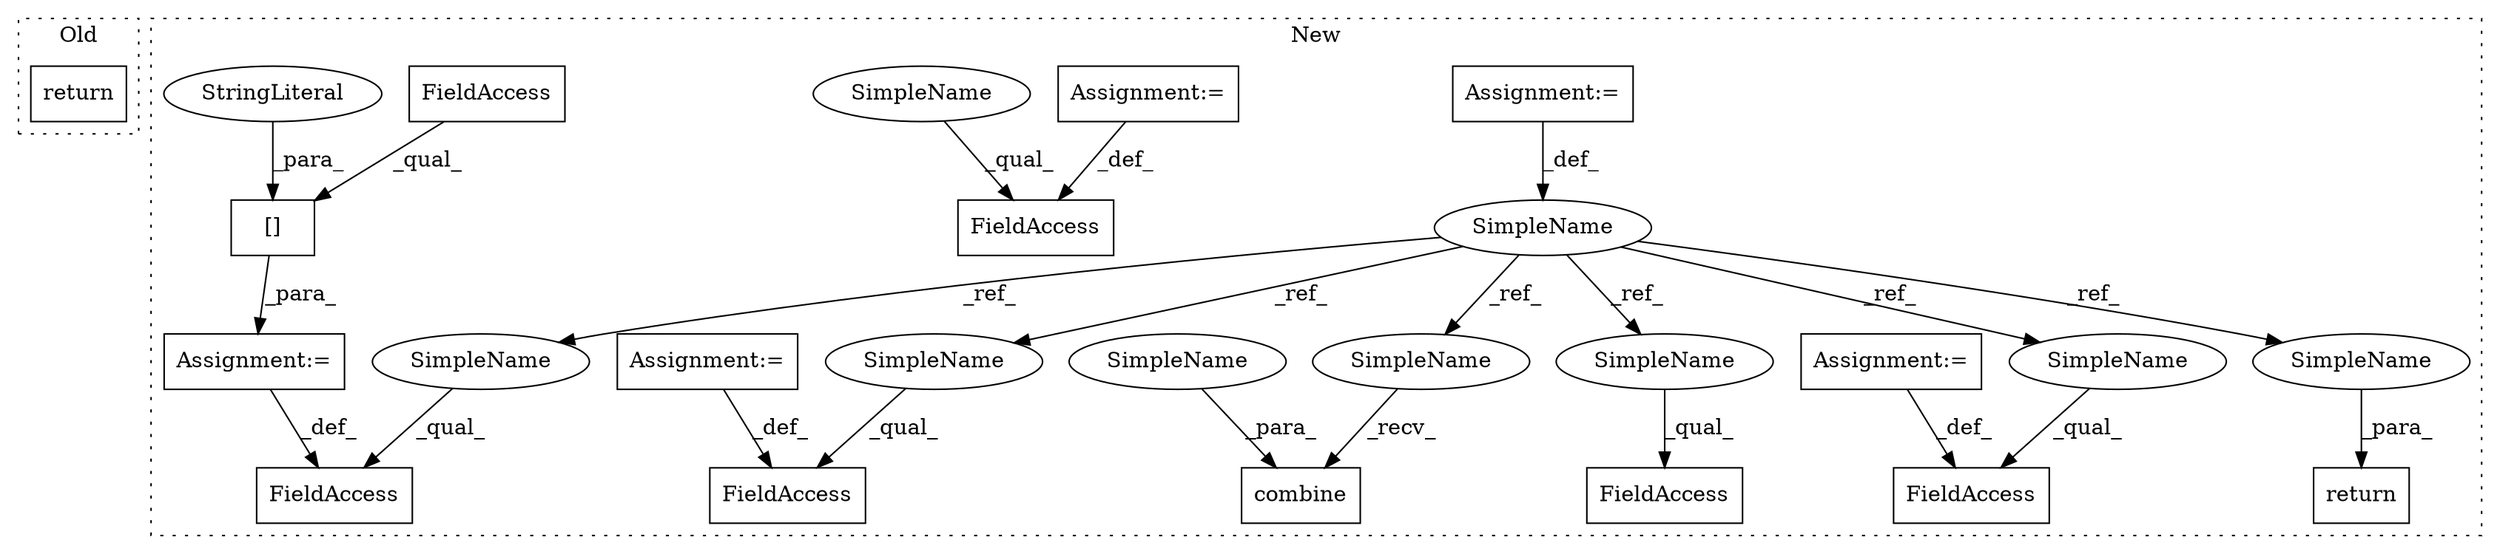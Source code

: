 digraph G {
subgraph cluster0 {
1 [label="return" a="41" s="10363" l="7" shape="box"];
label = "Old";
style="dotted";
}
subgraph cluster1 {
2 [label="combine" a="32" s="10817,10834" l="8,1" shape="box"];
3 [label="SimpleName" a="42" s="10761" l="6" shape="ellipse"];
4 [label="return" a="41" s="11194" l="7" shape="box"];
5 [label="FieldAccess" a="22" s="10577" l="20" shape="box"];
6 [label="FieldAccess" a="22" s="11116" l="13" shape="box"];
7 [label="Assignment:=" a="7" s="10767" l="1" shape="box"];
8 [label="Assignment:=" a="7" s="11129" l="1" shape="box"];
9 [label="FieldAccess" a="22" s="10955" l="21" shape="box"];
10 [label="FieldAccess" a="22" s="10841" l="32" shape="box"];
11 [label="FieldAccess" a="22" s="11059" l="22" shape="box"];
12 [label="Assignment:=" a="7" s="11081" l="1" shape="box"];
13 [label="Assignment:=" a="7" s="10597" l="1" shape="box"];
14 [label="Assignment:=" a="7" s="10873" l="1" shape="box"];
15 [label="[]" a="2" s="11130,11148" l="10,1" shape="box"];
16 [label="StringLiteral" a="45" s="11140" l="8" shape="ellipse"];
17 [label="FieldAccess" a="22" s="11130" l="9" shape="box"];
18 [label="SimpleName" a="42" s="11059" l="6" shape="ellipse"];
19 [label="SimpleName" a="42" s="10810" l="6" shape="ellipse"];
20 [label="SimpleName" a="42" s="10955" l="6" shape="ellipse"];
21 [label="SimpleName" a="42" s="10841" l="6" shape="ellipse"];
22 [label="SimpleName" a="42" s="11116" l="6" shape="ellipse"];
23 [label="SimpleName" a="42" s="11201" l="6" shape="ellipse"];
24 [label="SimpleName" a="42" s="10825" l="9" shape="ellipse"];
25 [label="SimpleName" a="42" s="10577" l="9" shape="ellipse"];
label = "New";
style="dotted";
}
3 -> 18 [label="_ref_"];
3 -> 20 [label="_ref_"];
3 -> 22 [label="_ref_"];
3 -> 21 [label="_ref_"];
3 -> 19 [label="_ref_"];
3 -> 23 [label="_ref_"];
7 -> 3 [label="_def_"];
8 -> 6 [label="_def_"];
12 -> 11 [label="_def_"];
13 -> 5 [label="_def_"];
14 -> 10 [label="_def_"];
15 -> 8 [label="_para_"];
16 -> 15 [label="_para_"];
17 -> 15 [label="_qual_"];
18 -> 11 [label="_qual_"];
19 -> 2 [label="_recv_"];
20 -> 9 [label="_qual_"];
21 -> 10 [label="_qual_"];
22 -> 6 [label="_qual_"];
23 -> 4 [label="_para_"];
24 -> 2 [label="_para_"];
25 -> 5 [label="_qual_"];
}
